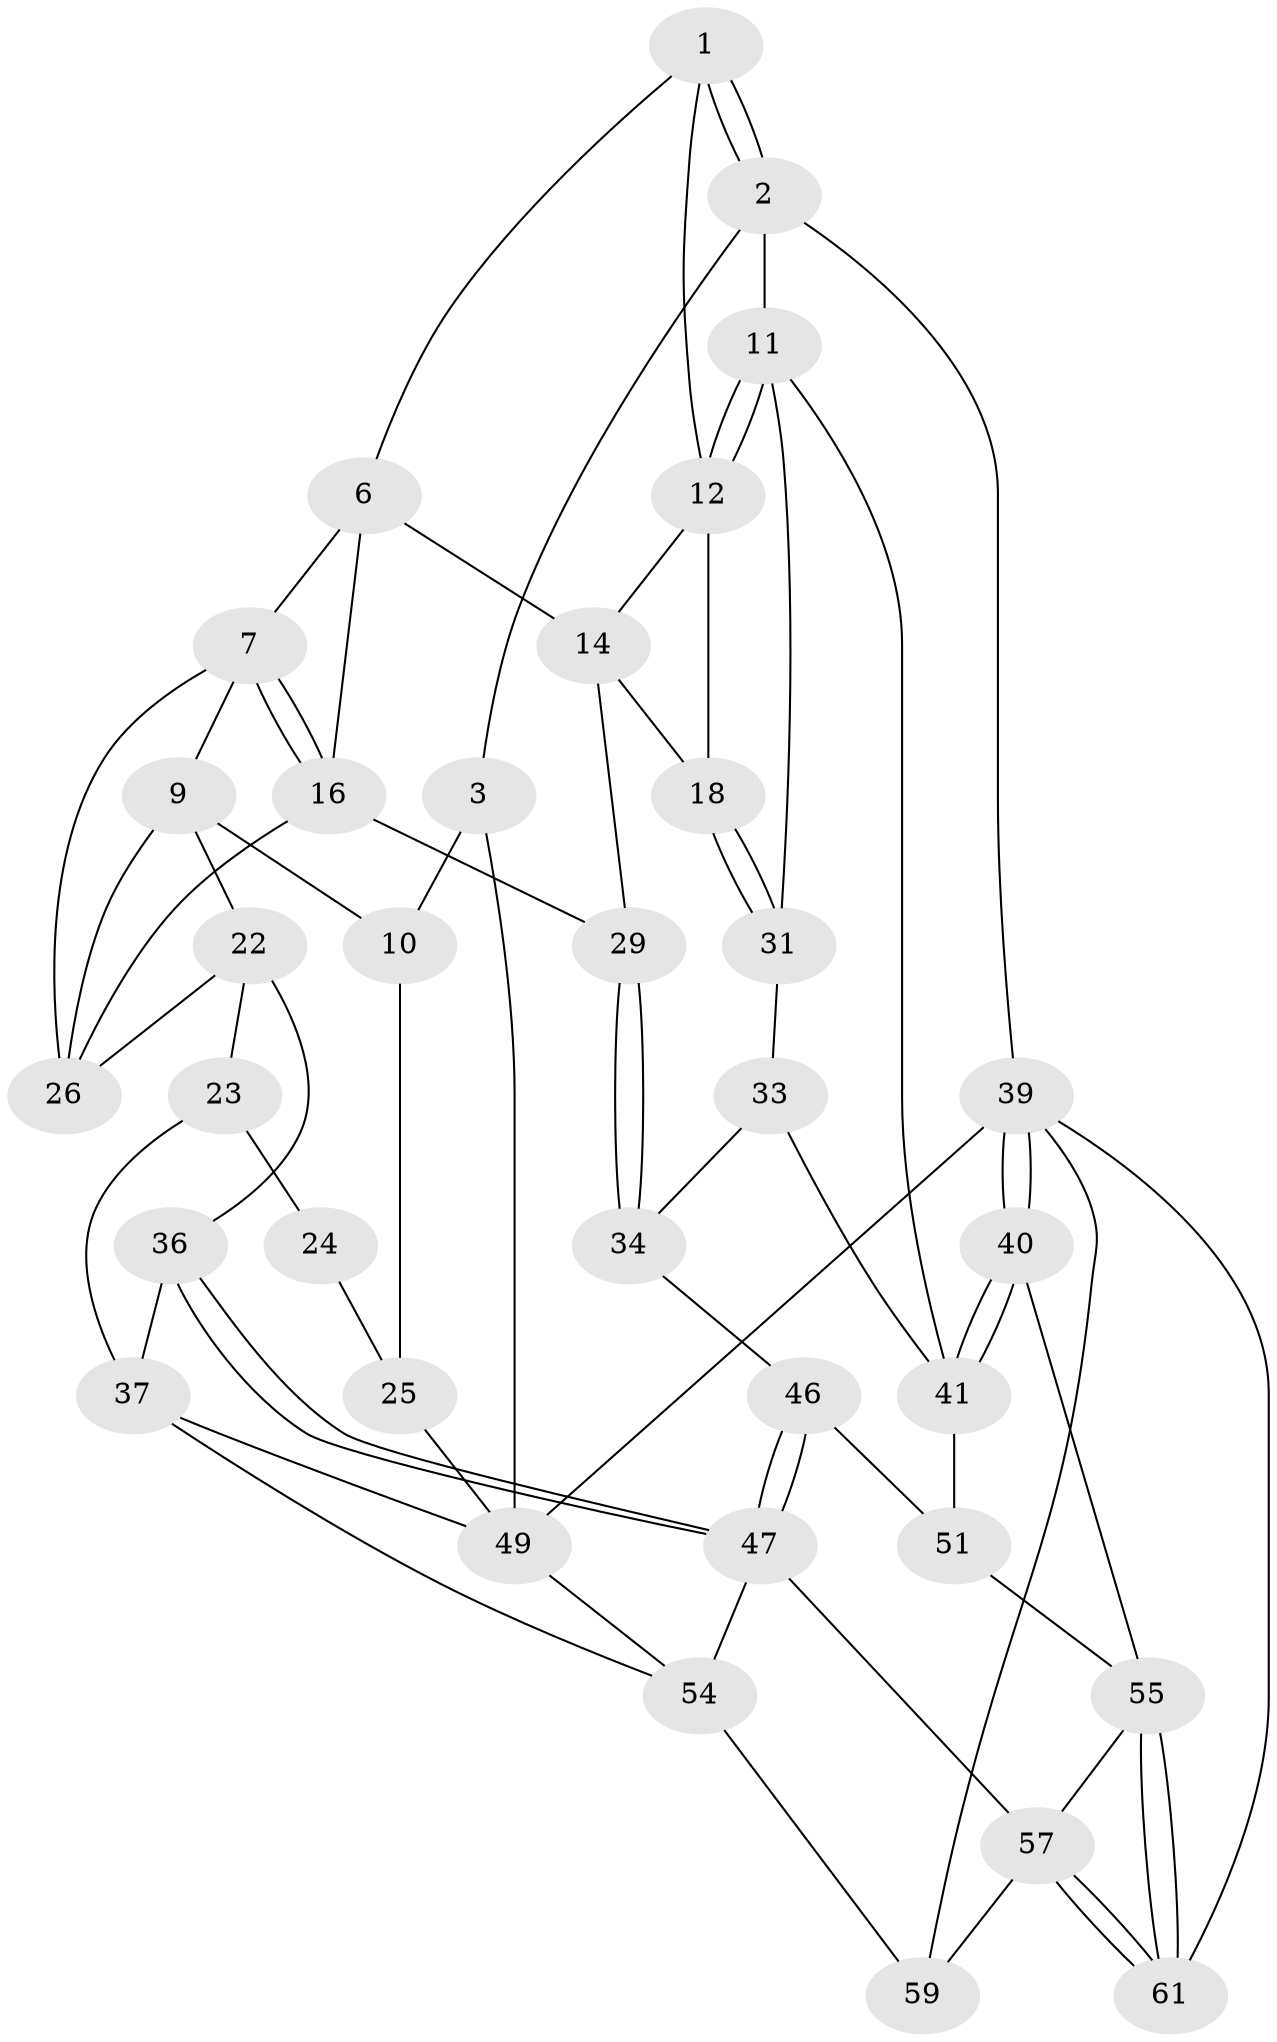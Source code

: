 // original degree distribution, {3: 0.03225806451612903, 5: 0.45161290322580644, 6: 0.24193548387096775, 4: 0.27419354838709675}
// Generated by graph-tools (version 1.1) at 2025/11/02/27/25 16:11:53]
// undirected, 35 vertices, 73 edges
graph export_dot {
graph [start="1"]
  node [color=gray90,style=filled];
  1 [pos="+0.6537352478238236+0",super="+5"];
  2 [pos="+1+0"];
  3 [pos="+0+0",super="+4"];
  6 [pos="+0.5802062393641206+0.12979015127489327",super="+15"];
  7 [pos="+0.545737314785786+0.13751215234578051",super="+8"];
  9 [pos="+0.2959858044129194+0.048604305954182435",super="+21"];
  10 [pos="+0.2897442750255707+0.031633153561653526",super="+17"];
  11 [pos="+1+0",super="+30"];
  12 [pos="+0.9816101646893397+0.06602342469631499",super="+13"];
  14 [pos="+0.7023179555342897+0.22939943297285678",super="+20"];
  16 [pos="+0.5445555778828924+0.31538207306813315",super="+27"];
  18 [pos="+0.8639466751638316+0.24914657132470944",super="+19"];
  22 [pos="+0.12520812665154987+0.31734729560488517",super="+35"];
  23 [pos="+0.12200377519913229+0.3190037518444568",super="+38"];
  24 [pos="+0+0.303918377456672",super="+42"];
  25 [pos="+0+0.2681334477774672",super="+48"];
  26 [pos="+0.39052524901671115+0.3146815120652645",super="+28"];
  29 [pos="+0.6565934496233882+0.3945160028807453"];
  31 [pos="+1+0.4377494486670077",super="+32"];
  33 [pos="+0.850123240780198+0.40973575815902935",super="+44"];
  34 [pos="+0.6781318595059691+0.4296509607537615",super="+45"];
  36 [pos="+0.40065373259775416+0.49914257354899727"];
  37 [pos="+0.28163114553733015+0.595977771077015",super="+52"];
  39 [pos="+1+1",super="+62"];
  40 [pos="+1+0.7373850528764957"];
  41 [pos="+1+0.6006688009868024",super="+43"];
  46 [pos="+0.6727730127594173+0.6858255747541346"];
  47 [pos="+0.6546945828036315+0.6989207133940673",super="+53"];
  49 [pos="+0+0.7476873194761399",super="+50"];
  51 [pos="+0.7383162484921624+0.6817670363606384"];
  54 [pos="+0.33228159379878475+0.8944433947261021",super="+60"];
  55 [pos="+1+0.745572159884009",super="+56"];
  57 [pos="+0.781230503946077+0.9649204724715199",super="+58"];
  59 [pos="+0.5097826599373623+1"];
  61 [pos="+0.7953581320529105+1"];
  1 -- 2;
  1 -- 2;
  1 -- 6;
  1 -- 12;
  2 -- 3;
  2 -- 11;
  2 -- 39;
  3 -- 10 [weight=2];
  3 -- 49;
  6 -- 7;
  6 -- 16;
  6 -- 14;
  7 -- 16;
  7 -- 16;
  7 -- 9;
  7 -- 26;
  9 -- 10;
  9 -- 26;
  9 -- 22;
  10 -- 25;
  11 -- 12;
  11 -- 12;
  11 -- 41;
  11 -- 31;
  12 -- 18;
  12 -- 14;
  14 -- 29;
  14 -- 18;
  16 -- 29;
  16 -- 26;
  18 -- 31 [weight=2];
  18 -- 31;
  22 -- 23;
  22 -- 26;
  22 -- 36;
  23 -- 24 [weight=2];
  23 -- 37;
  24 -- 25 [weight=2];
  25 -- 49;
  29 -- 34;
  29 -- 34;
  31 -- 33;
  33 -- 34 [weight=2];
  33 -- 41;
  34 -- 46;
  36 -- 37;
  36 -- 47;
  36 -- 47;
  37 -- 49;
  37 -- 54;
  39 -- 40;
  39 -- 40;
  39 -- 59;
  39 -- 61;
  39 -- 49;
  40 -- 41;
  40 -- 41;
  40 -- 55;
  41 -- 51;
  46 -- 47;
  46 -- 47;
  46 -- 51;
  47 -- 54;
  47 -- 57;
  49 -- 54;
  51 -- 55;
  54 -- 59;
  55 -- 61;
  55 -- 61;
  55 -- 57;
  57 -- 61;
  57 -- 61;
  57 -- 59;
}
